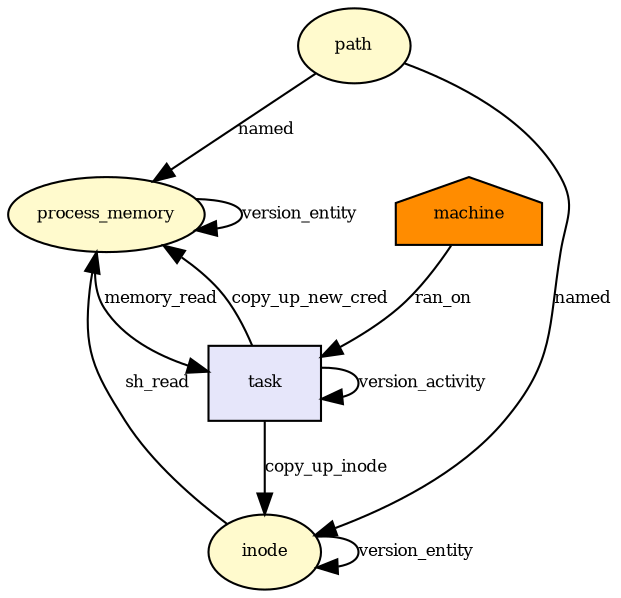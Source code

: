 digraph RGL__DirectedAdjacencyGraph {path[fontsize = 8,label = path,shape = ellipse, fillcolor="#fffacd", style = filled]

process_memory[fontsize = 8,label = process_memory,shape = ellipse, fillcolor="#fffacd", style = filled]

path -> process_memory[fontsize = 8,label = named]

machine[fontsize = 8,label = machine,shape = house, fillcolor="#ff8c00", style = filled]

task[fontsize = 8,label = task,shape = rectangle, fillcolor="#e6e6fa", style = filled]

machine -> task[fontsize = 8,label = ran_on]

inode[fontsize = 8,label = inode,shape = ellipse, fillcolor="#fffacd", style = filled]

path -> inode[fontsize = 8,label = named]

process_memory -> task[fontsize = 8,label = memory_read]

task -> process_memory[fontsize = 8,label = copy_up_new_cred]

task -> task[fontsize = 8,label = version_activity]

process_memory -> process_memory[fontsize = 8,label = version_entity]

inode -> process_memory[fontsize = 8,label = sh_read]

task -> inode[fontsize = 8,label = copy_up_inode]

inode -> inode[fontsize = 8,label = version_entity]

}